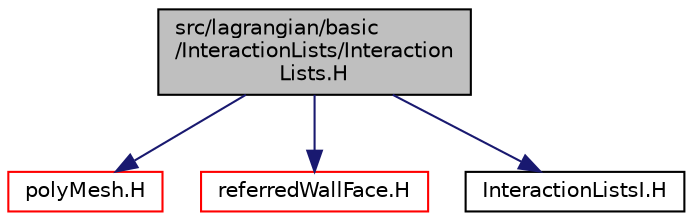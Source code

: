 digraph "src/lagrangian/basic/InteractionLists/InteractionLists.H"
{
  bgcolor="transparent";
  edge [fontname="Helvetica",fontsize="10",labelfontname="Helvetica",labelfontsize="10"];
  node [fontname="Helvetica",fontsize="10",shape=record];
  Node0 [label="src/lagrangian/basic\l/InteractionLists/Interaction\lLists.H",height=0.2,width=0.4,color="black", fillcolor="grey75", style="filled", fontcolor="black"];
  Node0 -> Node1 [color="midnightblue",fontsize="10",style="solid",fontname="Helvetica"];
  Node1 [label="polyMesh.H",height=0.2,width=0.4,color="red",URL="$a12398.html"];
  Node0 -> Node235 [color="midnightblue",fontsize="10",style="solid",fontname="Helvetica"];
  Node235 [label="referredWallFace.H",height=0.2,width=0.4,color="red",URL="$a05552.html"];
  Node0 -> Node237 [color="midnightblue",fontsize="10",style="solid",fontname="Helvetica"];
  Node237 [label="InteractionListsI.H",height=0.2,width=0.4,color="black",URL="$a05546.html"];
}
